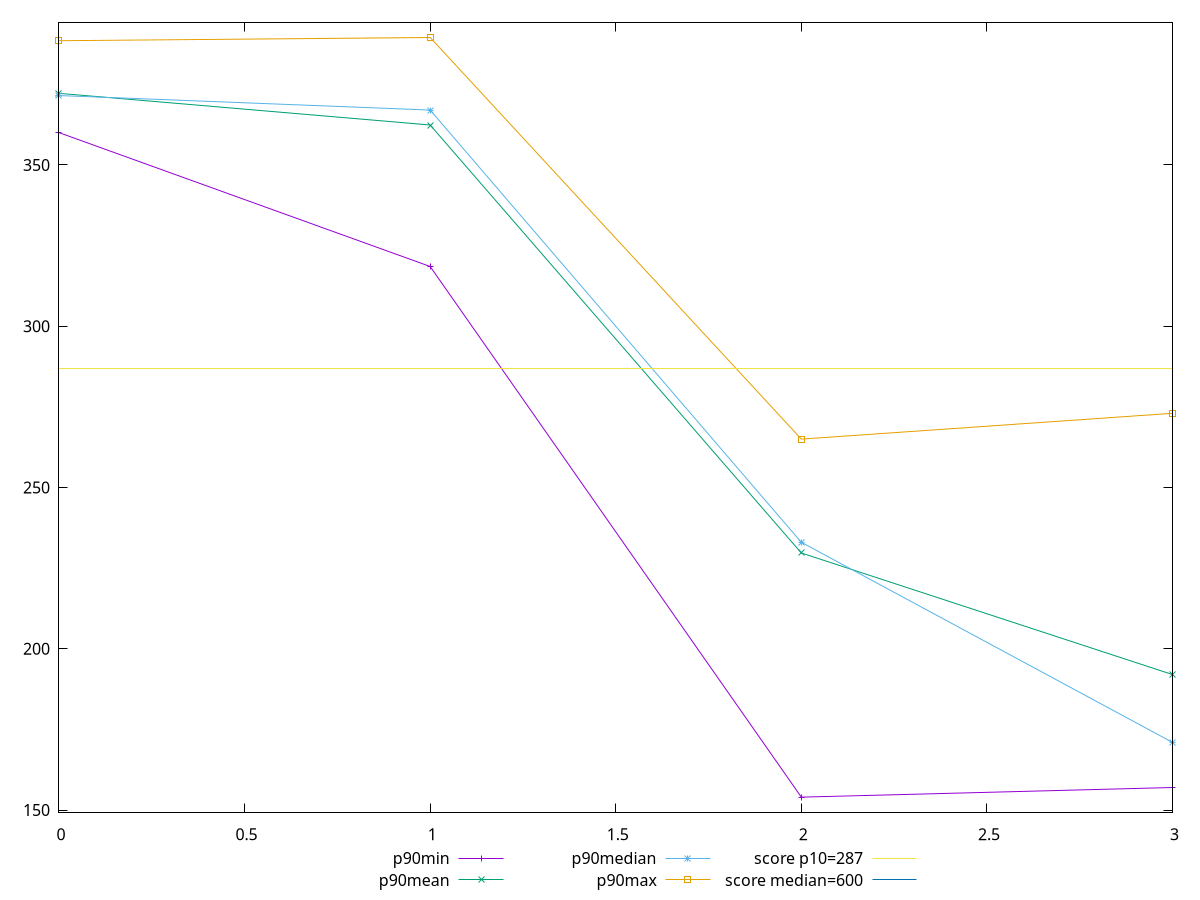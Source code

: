 reset

$p90Min <<EOF
0 359.9999999999991
1 318.5
2 153.9999999999991
3 157
EOF

$p90Mean <<EOF
0 372.1808510638298
1 362.3670212765957
2 229.68716063829783
3 191.99602340425534
EOF

$p90Median <<EOF
0 371.5
1 366.9999999999998
2 233
3 170.97074999999995
EOF

$p90Max <<EOF
0 388.5
1 389.5
2 265
3 272.9999999999991
EOF

set key outside below
set xrange [0:3]
set yrange [149.28999999999908:394.21000000000004]
set trange [149.28999999999908:394.21000000000004]
set terminal svg size 640, 560 enhanced background rgb 'white'
set output "reports/report_00033_2021-03-01T14-23-16.841Z/total-blocking-time/progression/value.svg"

plot $p90Min title "p90min" with linespoints, \
     $p90Mean title "p90mean" with linespoints, \
     $p90Median title "p90median" with linespoints, \
     $p90Max title "p90max" with linespoints, \
     287 title "score p10=287", \
     600 title "score median=600"

reset
